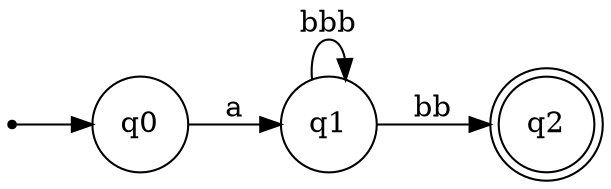 digraph {
    rankdir = LR;
    node [shape = circle];
    inic [shape=point];

    inic -> q0;

    q0 -> q1 [label = "a"];
    q1 -> q1 [label="bbb"];
    q1 -> q2 [label="bb"];
    q2 [shape=doublecircle];

    // aaaaccb
    // {a,b}
    // [a,a,a,a,b]
    // allmatches (/[^(a|b)]/)
    // [cc]
    // {a,u,t,o}
    // automata
    // a u t o mata
}
